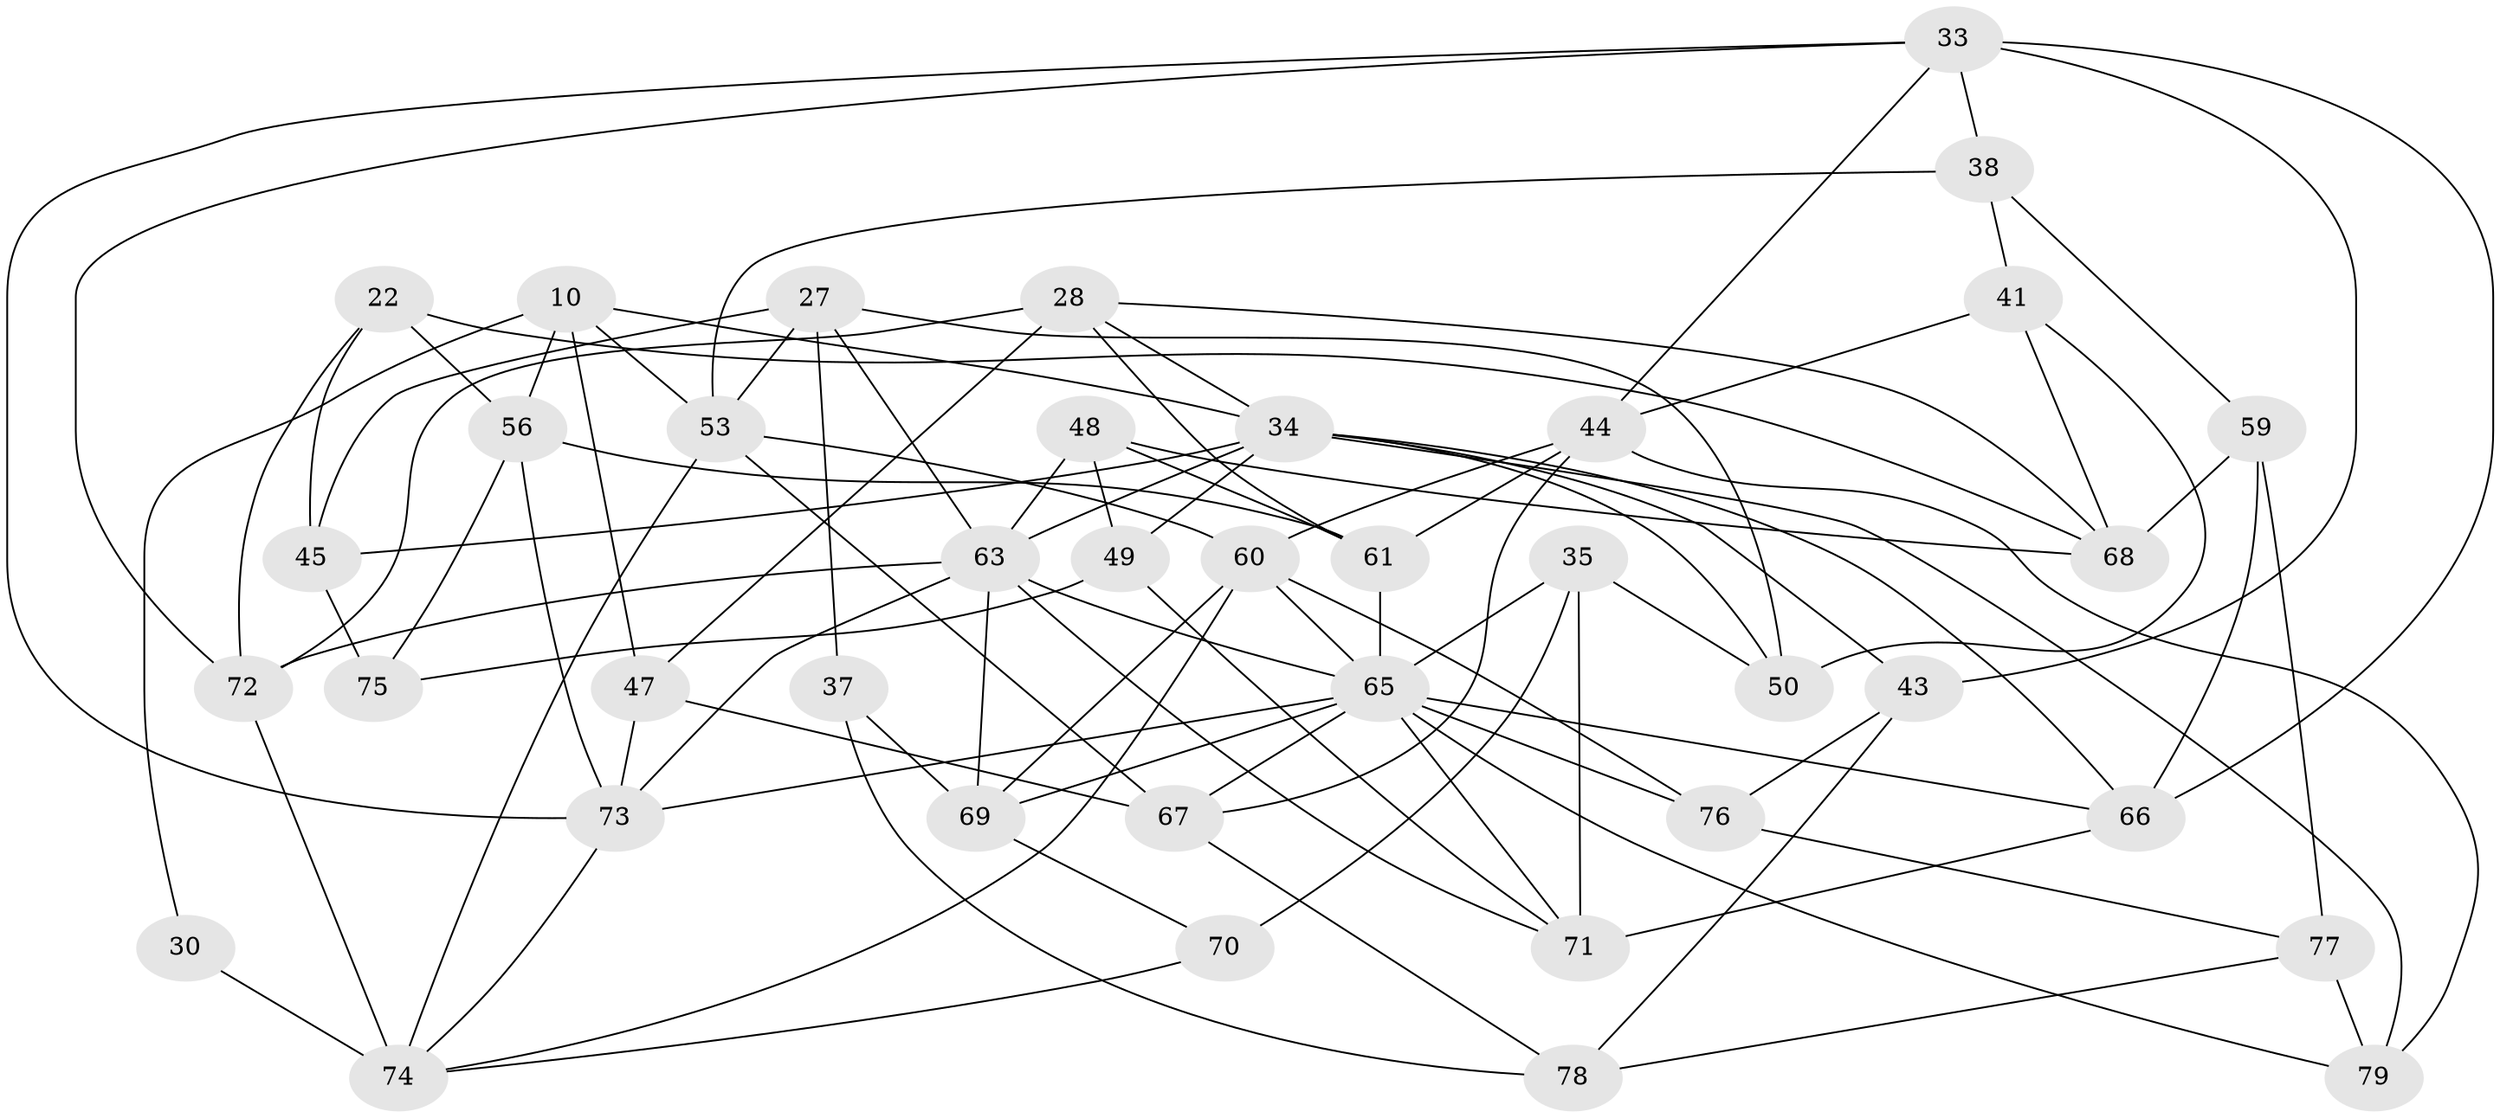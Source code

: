 // original degree distribution, {4: 1.0}
// Generated by graph-tools (version 1.1) at 2025/04/03/04/25 22:04:10]
// undirected, 39 vertices, 95 edges
graph export_dot {
graph [start="1"]
  node [color=gray90,style=filled];
  10 [super="+3"];
  22;
  27 [super="+20"];
  28 [super="+19"];
  30;
  33 [super="+1+23"];
  34 [super="+18"];
  35 [super="+21"];
  37;
  38;
  41;
  43;
  44 [super="+24"];
  45;
  47;
  48;
  49;
  50;
  53 [super="+4+11"];
  56 [super="+54"];
  59 [super="+14"];
  60 [super="+16"];
  61 [super="+29"];
  63 [super="+58+26"];
  65 [super="+57"];
  66 [super="+12"];
  67 [super="+13"];
  68 [super="+51"];
  69 [super="+39"];
  70;
  71 [super="+32"];
  72 [super="+62+31"];
  73 [super="+55"];
  74 [super="+9+36"];
  75;
  76;
  77 [super="+46"];
  78;
  79 [super="+64"];
  10 -- 56;
  10 -- 30 [weight=2];
  10 -- 53;
  10 -- 47;
  10 -- 34;
  22 -- 45;
  22 -- 56;
  22 -- 68;
  22 -- 72;
  27 -- 37 [weight=2];
  27 -- 45;
  27 -- 50;
  27 -- 53;
  27 -- 63;
  28 -- 61;
  28 -- 34;
  28 -- 72 [weight=2];
  28 -- 68;
  28 -- 47;
  30 -- 74 [weight=2];
  33 -- 38;
  33 -- 43;
  33 -- 72;
  33 -- 66 [weight=2];
  33 -- 44;
  33 -- 73 [weight=2];
  34 -- 43;
  34 -- 79;
  34 -- 66;
  34 -- 45;
  34 -- 49;
  34 -- 50;
  34 -- 63 [weight=2];
  35 -- 70 [weight=2];
  35 -- 71 [weight=2];
  35 -- 65;
  35 -- 50;
  37 -- 78;
  37 -- 69;
  38 -- 53;
  38 -- 41;
  38 -- 59;
  41 -- 50;
  41 -- 44;
  41 -- 68;
  43 -- 78;
  43 -- 76;
  44 -- 60;
  44 -- 79 [weight=2];
  44 -- 67;
  44 -- 61 [weight=2];
  45 -- 75;
  47 -- 73;
  47 -- 67;
  48 -- 68;
  48 -- 49;
  48 -- 63;
  48 -- 61;
  49 -- 75;
  49 -- 71;
  53 -- 60 [weight=2];
  53 -- 67 [weight=2];
  53 -- 74;
  56 -- 61;
  56 -- 75 [weight=2];
  56 -- 73;
  59 -- 66;
  59 -- 68 [weight=2];
  59 -- 77 [weight=2];
  60 -- 76;
  60 -- 69 [weight=2];
  60 -- 74;
  60 -- 65;
  61 -- 65 [weight=3];
  63 -- 72 [weight=2];
  63 -- 71;
  63 -- 69;
  63 -- 73;
  63 -- 65;
  65 -- 66;
  65 -- 67;
  65 -- 69;
  65 -- 71;
  65 -- 73 [weight=2];
  65 -- 76;
  65 -- 79;
  66 -- 71;
  67 -- 78;
  69 -- 70;
  70 -- 74;
  72 -- 74 [weight=2];
  73 -- 74;
  76 -- 77;
  77 -- 78;
  77 -- 79 [weight=2];
}
